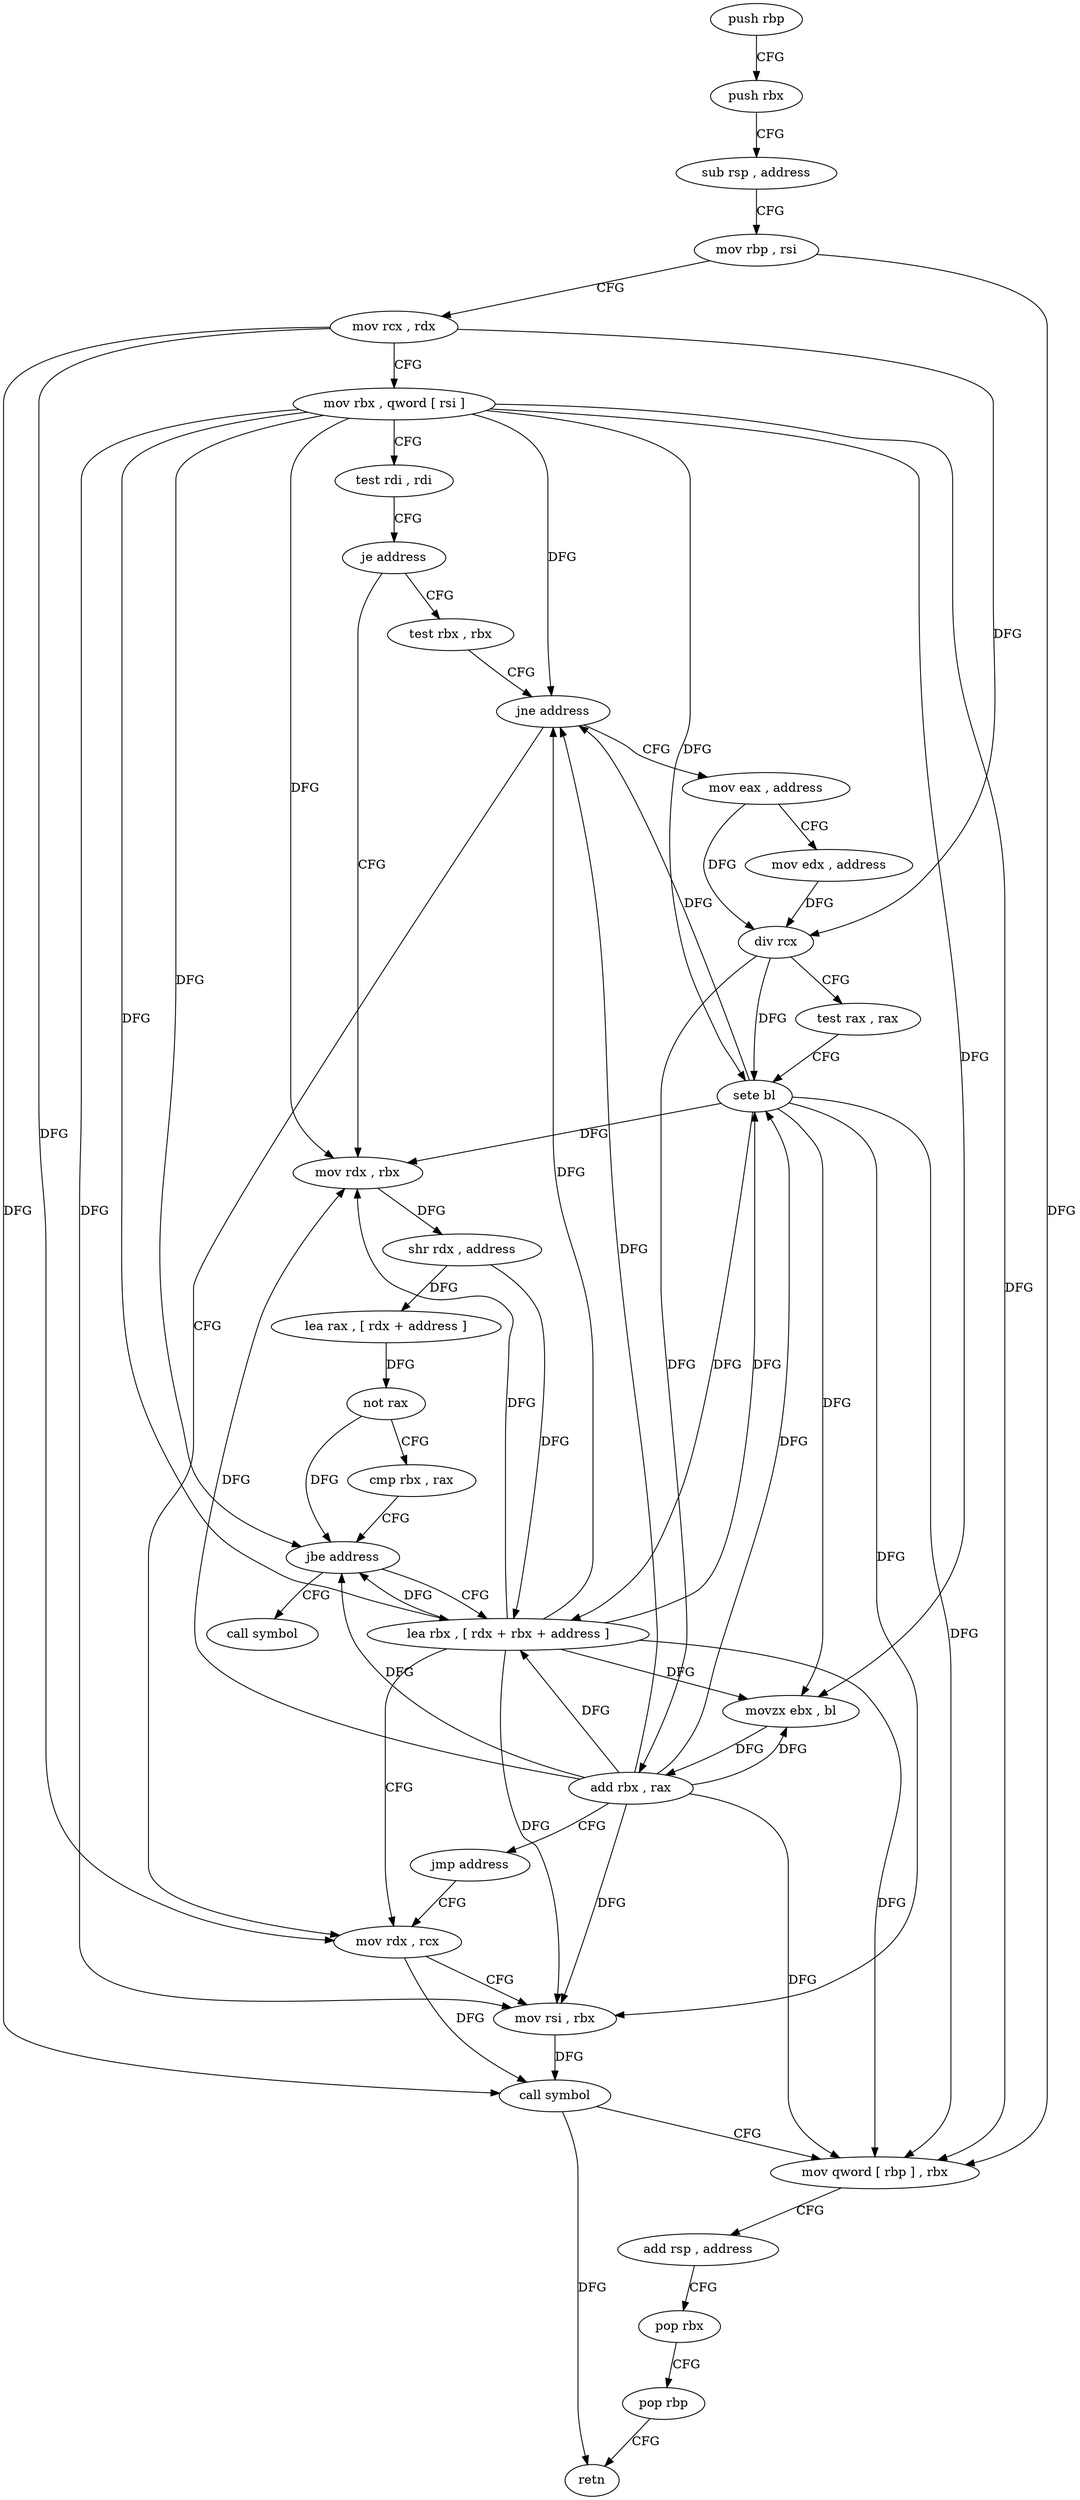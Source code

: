 digraph "func" {
"283087" [label = "push rbp" ]
"283088" [label = "push rbx" ]
"283089" [label = "sub rsp , address" ]
"283093" [label = "mov rbp , rsi" ]
"283096" [label = "mov rcx , rdx" ]
"283099" [label = "mov rbx , qword [ rsi ]" ]
"283102" [label = "test rdi , rdi" ]
"283105" [label = "je address" ]
"283130" [label = "test rbx , rbx" ]
"283107" [label = "mov rdx , rbx" ]
"283133" [label = "jne address" ]
"283167" [label = "mov rdx , rcx" ]
"283135" [label = "mov eax , address" ]
"283110" [label = "shr rdx , address" ]
"283113" [label = "lea rax , [ rdx + address ]" ]
"283117" [label = "not rax" ]
"283120" [label = "cmp rbx , rax" ]
"283123" [label = "jbe address" ]
"283162" [label = "lea rbx , [ rdx + rbx + address ]" ]
"283125" [label = "call symbol" ]
"283170" [label = "mov rsi , rbx" ]
"283173" [label = "call symbol" ]
"283178" [label = "mov qword [ rbp ] , rbx" ]
"283182" [label = "add rsp , address" ]
"283186" [label = "pop rbx" ]
"283187" [label = "pop rbp" ]
"283188" [label = "retn" ]
"283140" [label = "mov edx , address" ]
"283145" [label = "div rcx" ]
"283148" [label = "test rax , rax" ]
"283151" [label = "sete bl" ]
"283154" [label = "movzx ebx , bl" ]
"283157" [label = "add rbx , rax" ]
"283160" [label = "jmp address" ]
"283087" -> "283088" [ label = "CFG" ]
"283088" -> "283089" [ label = "CFG" ]
"283089" -> "283093" [ label = "CFG" ]
"283093" -> "283096" [ label = "CFG" ]
"283093" -> "283178" [ label = "DFG" ]
"283096" -> "283099" [ label = "CFG" ]
"283096" -> "283167" [ label = "DFG" ]
"283096" -> "283173" [ label = "DFG" ]
"283096" -> "283145" [ label = "DFG" ]
"283099" -> "283102" [ label = "CFG" ]
"283099" -> "283133" [ label = "DFG" ]
"283099" -> "283107" [ label = "DFG" ]
"283099" -> "283123" [ label = "DFG" ]
"283099" -> "283170" [ label = "DFG" ]
"283099" -> "283178" [ label = "DFG" ]
"283099" -> "283151" [ label = "DFG" ]
"283099" -> "283154" [ label = "DFG" ]
"283099" -> "283162" [ label = "DFG" ]
"283102" -> "283105" [ label = "CFG" ]
"283105" -> "283130" [ label = "CFG" ]
"283105" -> "283107" [ label = "CFG" ]
"283130" -> "283133" [ label = "CFG" ]
"283107" -> "283110" [ label = "DFG" ]
"283133" -> "283167" [ label = "CFG" ]
"283133" -> "283135" [ label = "CFG" ]
"283167" -> "283170" [ label = "CFG" ]
"283167" -> "283173" [ label = "DFG" ]
"283135" -> "283140" [ label = "CFG" ]
"283135" -> "283145" [ label = "DFG" ]
"283110" -> "283113" [ label = "DFG" ]
"283110" -> "283162" [ label = "DFG" ]
"283113" -> "283117" [ label = "DFG" ]
"283117" -> "283120" [ label = "CFG" ]
"283117" -> "283123" [ label = "DFG" ]
"283120" -> "283123" [ label = "CFG" ]
"283123" -> "283162" [ label = "CFG" ]
"283123" -> "283125" [ label = "CFG" ]
"283162" -> "283167" [ label = "CFG" ]
"283162" -> "283133" [ label = "DFG" ]
"283162" -> "283107" [ label = "DFG" ]
"283162" -> "283170" [ label = "DFG" ]
"283162" -> "283178" [ label = "DFG" ]
"283162" -> "283154" [ label = "DFG" ]
"283162" -> "283123" [ label = "DFG" ]
"283162" -> "283151" [ label = "DFG" ]
"283170" -> "283173" [ label = "DFG" ]
"283173" -> "283178" [ label = "CFG" ]
"283173" -> "283188" [ label = "DFG" ]
"283178" -> "283182" [ label = "CFG" ]
"283182" -> "283186" [ label = "CFG" ]
"283186" -> "283187" [ label = "CFG" ]
"283187" -> "283188" [ label = "CFG" ]
"283140" -> "283145" [ label = "DFG" ]
"283145" -> "283148" [ label = "CFG" ]
"283145" -> "283151" [ label = "DFG" ]
"283145" -> "283157" [ label = "DFG" ]
"283148" -> "283151" [ label = "CFG" ]
"283151" -> "283154" [ label = "DFG" ]
"283151" -> "283133" [ label = "DFG" ]
"283151" -> "283107" [ label = "DFG" ]
"283151" -> "283170" [ label = "DFG" ]
"283151" -> "283178" [ label = "DFG" ]
"283151" -> "283162" [ label = "DFG" ]
"283154" -> "283157" [ label = "DFG" ]
"283157" -> "283160" [ label = "CFG" ]
"283157" -> "283133" [ label = "DFG" ]
"283157" -> "283107" [ label = "DFG" ]
"283157" -> "283170" [ label = "DFG" ]
"283157" -> "283178" [ label = "DFG" ]
"283157" -> "283154" [ label = "DFG" ]
"283157" -> "283123" [ label = "DFG" ]
"283157" -> "283151" [ label = "DFG" ]
"283157" -> "283162" [ label = "DFG" ]
"283160" -> "283167" [ label = "CFG" ]
}
